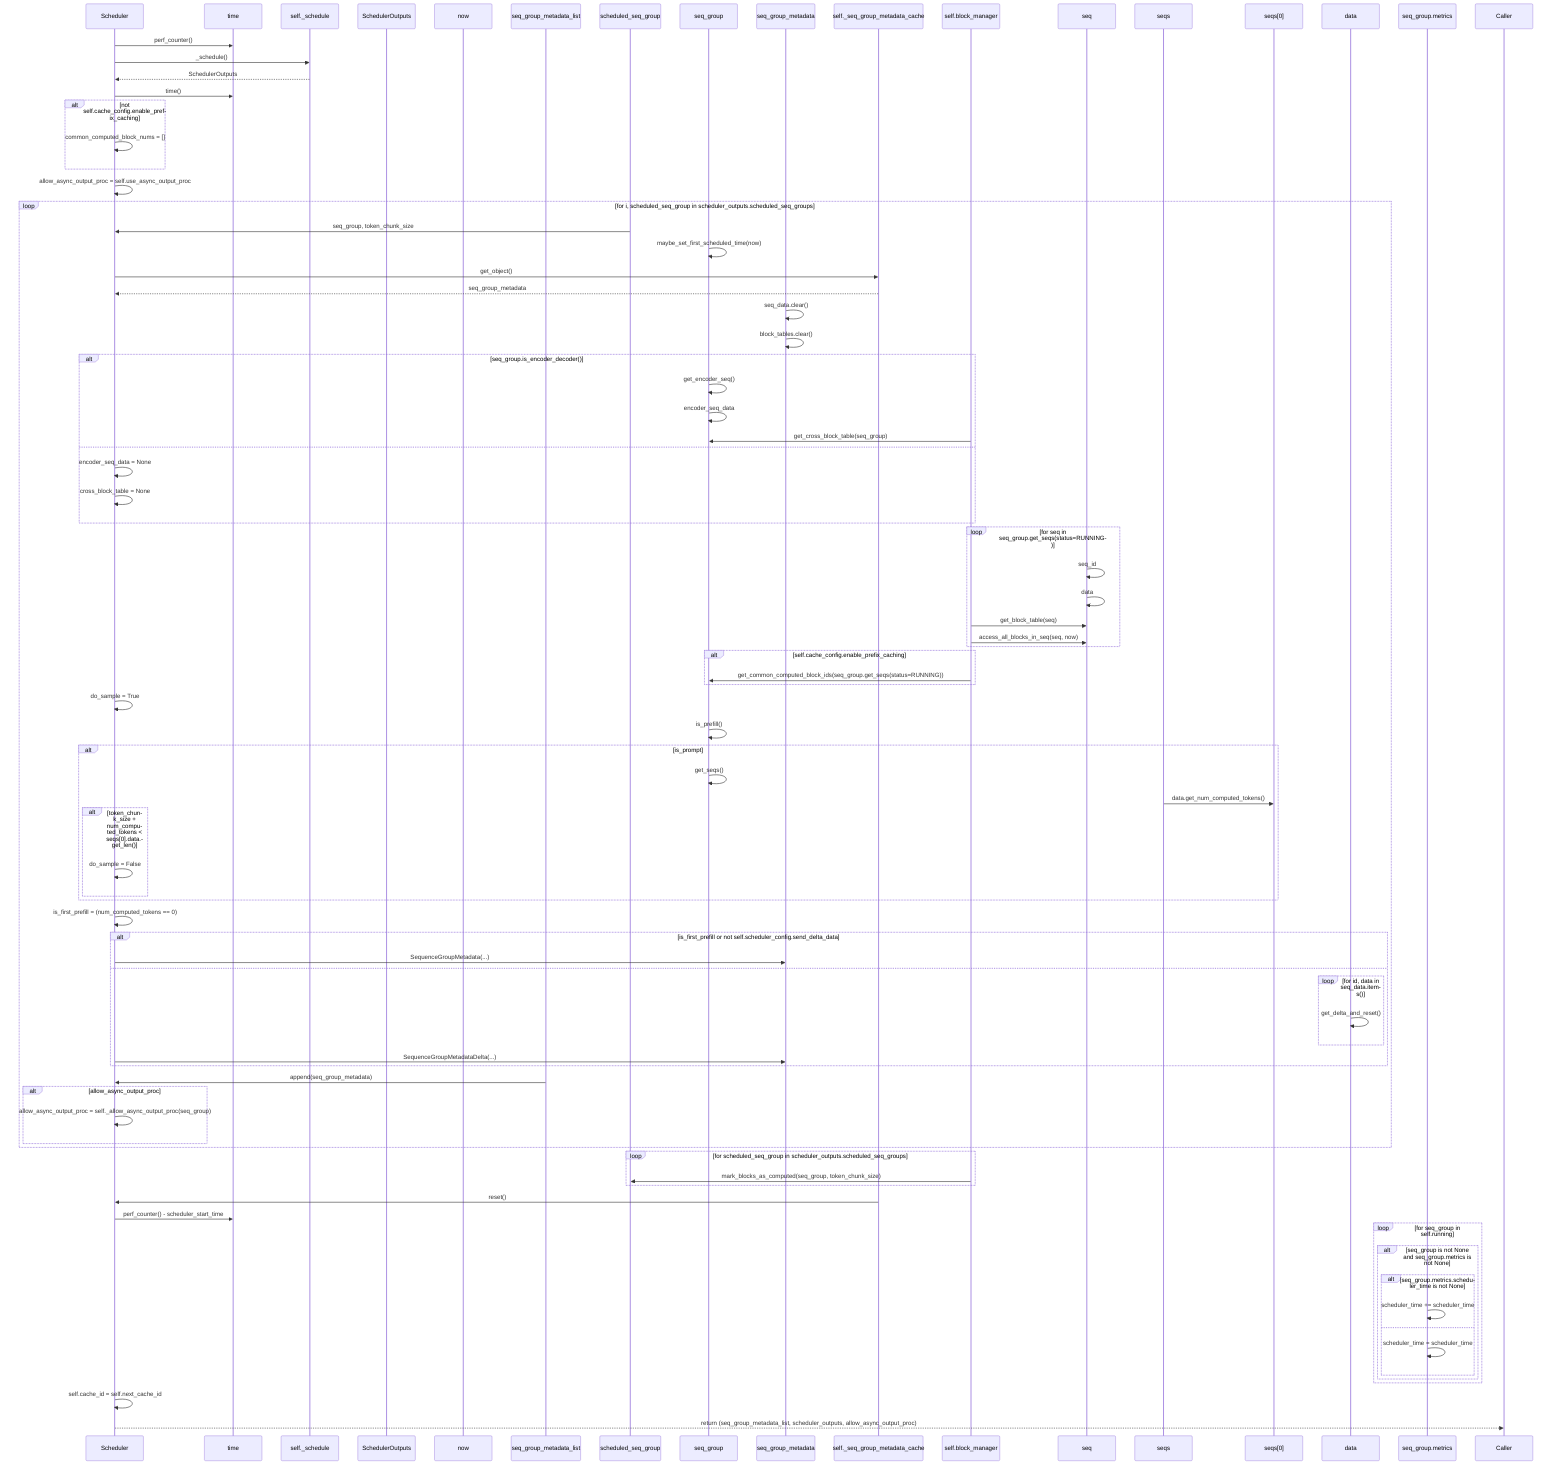 sequenceDiagram
participant Scheduler
participant time
participant self._schedule
participant SchedulerOutputs
participant now
participant seq_group_metadata_list
participant scheduled_seq_group
participant seq_group
participant seq_group_metadata
participant self._seq_group_metadata_cache
participant self.block_manager

Scheduler->>time: perf_counter()
Scheduler->>self._schedule: _schedule()
self._schedule-->>Scheduler: SchedulerOutputs
Scheduler->>time: time()
alt not self.cache_config.enable_prefix_caching
    Scheduler->>Scheduler: common_computed_block_nums = []
end
Scheduler->>Scheduler: allow_async_output_proc = self.use_async_output_proc
loop for i, scheduled_seq_group in scheduler_outputs.scheduled_seq_groups
    scheduled_seq_group->>Scheduler: seq_group, token_chunk_size
    seq_group->>seq_group: maybe_set_first_scheduled_time(now)
    Scheduler->>self._seq_group_metadata_cache: get_object()
    self._seq_group_metadata_cache-->>Scheduler: seq_group_metadata
    seq_group_metadata->>seq_group_metadata: seq_data.clear()
    seq_group_metadata->>seq_group_metadata: block_tables.clear()
    alt seq_group.is_encoder_decoder()
        seq_group->>seq_group: get_encoder_seq()
        seq_group->>seq_group: encoder_seq_data
        self.block_manager->>seq_group: get_cross_block_table(seq_group)
    else
        Scheduler->>Scheduler: encoder_seq_data = None
        Scheduler->>Scheduler: cross_block_table = None
    end
    loop for seq in seq_group.get_seqs(status=RUNNING)
        seq->>seq: seq_id
        seq->>seq: data
        self.block_manager->>seq: get_block_table(seq)
        self.block_manager->>seq: access_all_blocks_in_seq(seq, now)
    end
    alt self.cache_config.enable_prefix_caching
        self.block_manager->>seq_group: get_common_computed_block_ids(seq_group.get_seqs(status=RUNNING))
    end
    Scheduler->>Scheduler: do_sample = True
    seq_group->>seq_group: is_prefill()
    alt is_prompt
        seq_group->>seq_group: get_seqs()
        seqs->>seqs[0]: data.get_num_computed_tokens()
        alt token_chunk_size + num_computed_tokens < seqs[0].data.get_len()
            Scheduler->>Scheduler: do_sample = False
        end
    end
    Scheduler->>Scheduler: is_first_prefill = (num_computed_tokens == 0)
    alt is_first_prefill or not self.scheduler_config.send_delta_data
        Scheduler->>seq_group_metadata: SequenceGroupMetadata(...)
    else
        loop for id, data in seq_data.items()
            data->>data: get_delta_and_reset()
        end
        Scheduler->>seq_group_metadata: SequenceGroupMetadataDelta(...)
    end
    seq_group_metadata_list->>Scheduler: append(seq_group_metadata)
    alt allow_async_output_proc
        Scheduler->>Scheduler: allow_async_output_proc = self._allow_async_output_proc(seq_group)
    end
end
loop for scheduled_seq_group in scheduler_outputs.scheduled_seq_groups
    self.block_manager->>scheduled_seq_group: mark_blocks_as_computed(seq_group, token_chunk_size)
end
self._seq_group_metadata_cache->>Scheduler: reset()
Scheduler->>time: perf_counter() - scheduler_start_time
loop for seq_group in self.running
    alt seq_group is not None and seq_group.metrics is not None
        alt seq_group.metrics.scheduler_time is not None
            seq_group.metrics->>seq_group.metrics: scheduler_time += scheduler_time
        else
            seq_group.metrics->>seq_group.metrics: scheduler_time = scheduler_time
        end
    end
end
Scheduler->>Scheduler: self.cache_id = self.next_cache_id
Scheduler-->>Caller: return (seq_group_metadata_list, scheduler_outputs, allow_async_output_proc)